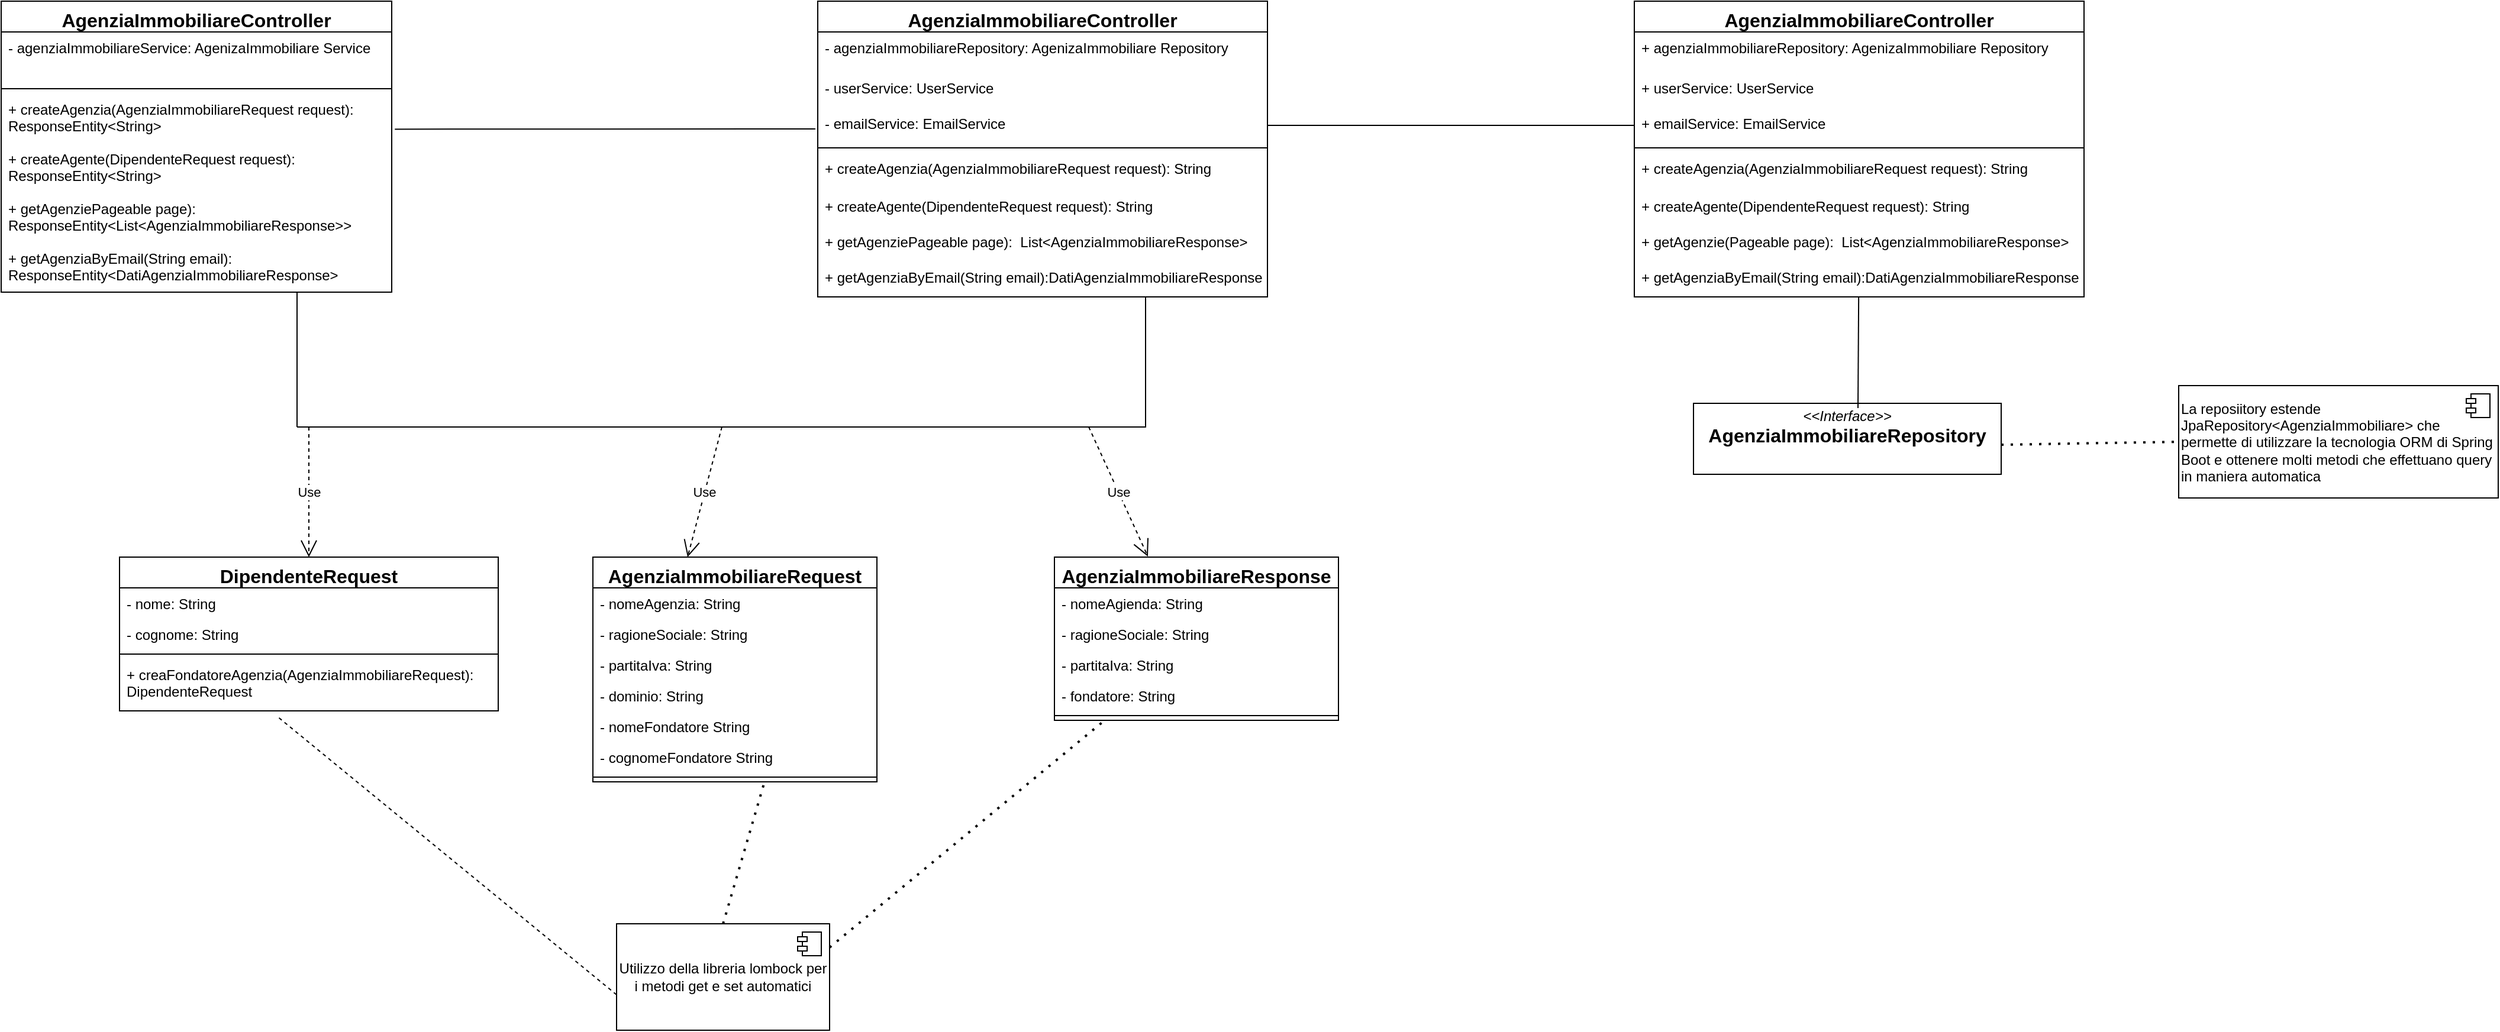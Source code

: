 <mxfile version="28.2.7">
  <diagram name="Pagina-1" id="tTw42gOQldJEg__Jd3hX">
    <mxGraphModel dx="1737" dy="937" grid="1" gridSize="10" guides="1" tooltips="1" connect="1" arrows="1" fold="1" page="1" pageScale="1" pageWidth="827" pageHeight="1169" math="0" shadow="0">
      <root>
        <mxCell id="0" />
        <mxCell id="1" parent="0" />
        <mxCell id="tCoDxL_50UIauHXd4hjh-1" value="&lt;font style=&quot;font-size: 16px;&quot;&gt;AgenziaImmobiliareController&lt;/font&gt;" style="swimlane;fontStyle=1;align=center;verticalAlign=top;childLayout=stackLayout;horizontal=1;startSize=26;horizontalStack=0;resizeParent=1;resizeParentMax=0;resizeLast=0;collapsible=1;marginBottom=0;whiteSpace=wrap;html=1;" parent="1" vertex="1">
          <mxGeometry x="30" y="160" width="330" height="246" as="geometry" />
        </mxCell>
        <mxCell id="tCoDxL_50UIauHXd4hjh-2" value="&lt;font&gt;- agenziaImmobiliareService: AgenizaImmobiliare Service&lt;/font&gt;" style="text;strokeColor=none;fillColor=none;align=left;verticalAlign=top;spacingLeft=4;spacingRight=4;overflow=hidden;rotatable=0;points=[[0,0.5],[1,0.5]];portConstraint=eastwest;whiteSpace=wrap;html=1;" parent="tCoDxL_50UIauHXd4hjh-1" vertex="1">
          <mxGeometry y="26" width="330" height="44" as="geometry" />
        </mxCell>
        <mxCell id="tCoDxL_50UIauHXd4hjh-3" value="" style="line;strokeWidth=1;fillColor=none;align=left;verticalAlign=middle;spacingTop=-1;spacingLeft=3;spacingRight=3;rotatable=0;labelPosition=right;points=[];portConstraint=eastwest;strokeColor=inherit;" parent="tCoDxL_50UIauHXd4hjh-1" vertex="1">
          <mxGeometry y="70" width="330" height="8" as="geometry" />
        </mxCell>
        <mxCell id="tCoDxL_50UIauHXd4hjh-4" value="+ createAgenzia(AgenziaImmobiliareRequest request): ResponseEntity&amp;lt;String&amp;gt;" style="text;strokeColor=none;fillColor=none;align=left;verticalAlign=top;spacingLeft=4;spacingRight=4;overflow=hidden;rotatable=0;points=[[0,0.5],[1,0.5]];portConstraint=eastwest;whiteSpace=wrap;html=1;" parent="tCoDxL_50UIauHXd4hjh-1" vertex="1">
          <mxGeometry y="78" width="330" height="42" as="geometry" />
        </mxCell>
        <mxCell id="tCoDxL_50UIauHXd4hjh-5" value="+ createAgente(DipendenteRequest request): ResponseEntity&amp;lt;String&amp;gt;" style="text;strokeColor=none;fillColor=none;align=left;verticalAlign=top;spacingLeft=4;spacingRight=4;overflow=hidden;rotatable=0;points=[[0,0.5],[1,0.5]];portConstraint=eastwest;whiteSpace=wrap;html=1;" parent="tCoDxL_50UIauHXd4hjh-1" vertex="1">
          <mxGeometry y="120" width="330" height="42" as="geometry" />
        </mxCell>
        <mxCell id="tCoDxL_50UIauHXd4hjh-6" value="+ getAgenziePageable page):&amp;nbsp;&lt;div&gt;ResponseEntity&amp;lt;List&amp;lt;AgenziaImmobiliareResponse&amp;gt;&amp;gt;&lt;/div&gt;" style="text;strokeColor=none;fillColor=none;align=left;verticalAlign=top;spacingLeft=4;spacingRight=4;overflow=hidden;rotatable=0;points=[[0,0.5],[1,0.5]];portConstraint=eastwest;whiteSpace=wrap;html=1;" parent="tCoDxL_50UIauHXd4hjh-1" vertex="1">
          <mxGeometry y="162" width="330" height="42" as="geometry" />
        </mxCell>
        <mxCell id="tCoDxL_50UIauHXd4hjh-7" value="+ getAgenziaByEmail(String email): ResponseEntity&amp;lt;DatiAgenziaImmobiliareResponse&amp;gt;" style="text;strokeColor=none;fillColor=none;align=left;verticalAlign=top;spacingLeft=4;spacingRight=4;overflow=hidden;rotatable=0;points=[[0,0.5],[1,0.5]];portConstraint=eastwest;whiteSpace=wrap;html=1;" parent="tCoDxL_50UIauHXd4hjh-1" vertex="1">
          <mxGeometry y="204" width="330" height="42" as="geometry" />
        </mxCell>
        <mxCell id="tCoDxL_50UIauHXd4hjh-8" value="&lt;font style=&quot;font-size: 16px;&quot;&gt;AgenziaImmobiliareController&lt;/font&gt;" style="swimlane;fontStyle=1;align=center;verticalAlign=top;childLayout=stackLayout;horizontal=1;startSize=26;horizontalStack=0;resizeParent=1;resizeParentMax=0;resizeLast=0;collapsible=1;marginBottom=0;whiteSpace=wrap;html=1;" parent="1" vertex="1">
          <mxGeometry x="720" y="160" width="380" height="250" as="geometry" />
        </mxCell>
        <mxCell id="tCoDxL_50UIauHXd4hjh-9" value="- agenziaImmobiliareRepository: AgenizaImmobiliare Repository" style="text;strokeColor=none;fillColor=none;align=left;verticalAlign=top;spacingLeft=4;spacingRight=4;overflow=hidden;rotatable=0;points=[[0,0.5],[1,0.5]];portConstraint=eastwest;whiteSpace=wrap;html=1;" parent="tCoDxL_50UIauHXd4hjh-8" vertex="1">
          <mxGeometry y="26" width="380" height="34" as="geometry" />
        </mxCell>
        <mxCell id="tCoDxL_50UIauHXd4hjh-15" value="- userService: UserService" style="text;strokeColor=none;fillColor=none;align=left;verticalAlign=top;spacingLeft=4;spacingRight=4;overflow=hidden;rotatable=0;points=[[0,0.5],[1,0.5]];portConstraint=eastwest;whiteSpace=wrap;html=1;" parent="tCoDxL_50UIauHXd4hjh-8" vertex="1">
          <mxGeometry y="60" width="380" height="30" as="geometry" />
        </mxCell>
        <mxCell id="tCoDxL_50UIauHXd4hjh-16" value="- emailService: EmailService" style="text;strokeColor=none;fillColor=none;align=left;verticalAlign=top;spacingLeft=4;spacingRight=4;overflow=hidden;rotatable=0;points=[[0,0.5],[1,0.5]];portConstraint=eastwest;whiteSpace=wrap;html=1;" parent="tCoDxL_50UIauHXd4hjh-8" vertex="1">
          <mxGeometry y="90" width="380" height="30" as="geometry" />
        </mxCell>
        <mxCell id="tCoDxL_50UIauHXd4hjh-10" value="" style="line;strokeWidth=1;fillColor=none;align=left;verticalAlign=middle;spacingTop=-1;spacingLeft=3;spacingRight=3;rotatable=0;labelPosition=right;points=[];portConstraint=eastwest;strokeColor=inherit;" parent="tCoDxL_50UIauHXd4hjh-8" vertex="1">
          <mxGeometry y="120" width="380" height="8" as="geometry" />
        </mxCell>
        <mxCell id="tCoDxL_50UIauHXd4hjh-11" value="+ createAgenzia(AgenziaImmobiliareRequest request): String" style="text;strokeColor=none;fillColor=none;align=left;verticalAlign=top;spacingLeft=4;spacingRight=4;overflow=hidden;rotatable=0;points=[[0,0.5],[1,0.5]];portConstraint=eastwest;whiteSpace=wrap;html=1;" parent="tCoDxL_50UIauHXd4hjh-8" vertex="1">
          <mxGeometry y="128" width="380" height="32" as="geometry" />
        </mxCell>
        <mxCell id="tCoDxL_50UIauHXd4hjh-12" value="+ createAgente(DipendenteRequest request): String" style="text;strokeColor=none;fillColor=none;align=left;verticalAlign=top;spacingLeft=4;spacingRight=4;overflow=hidden;rotatable=0;points=[[0,0.5],[1,0.5]];portConstraint=eastwest;whiteSpace=wrap;html=1;" parent="tCoDxL_50UIauHXd4hjh-8" vertex="1">
          <mxGeometry y="160" width="380" height="30" as="geometry" />
        </mxCell>
        <mxCell id="tCoDxL_50UIauHXd4hjh-13" value="+ getAgenziePageable page):&amp;nbsp;&amp;nbsp;&lt;span style=&quot;background-color: transparent; color: light-dark(rgb(0, 0, 0), rgb(255, 255, 255));&quot;&gt;List&amp;lt;AgenziaImmobiliareResponse&amp;gt;&lt;/span&gt;" style="text;strokeColor=none;fillColor=none;align=left;verticalAlign=top;spacingLeft=4;spacingRight=4;overflow=hidden;rotatable=0;points=[[0,0.5],[1,0.5]];portConstraint=eastwest;whiteSpace=wrap;html=1;" parent="tCoDxL_50UIauHXd4hjh-8" vertex="1">
          <mxGeometry y="190" width="380" height="30" as="geometry" />
        </mxCell>
        <mxCell id="tCoDxL_50UIauHXd4hjh-14" value="+ getAgenziaByEmail(String email):DatiAgenziaImmobiliareResponse" style="text;strokeColor=none;fillColor=none;align=left;verticalAlign=top;spacingLeft=4;spacingRight=4;overflow=hidden;rotatable=0;points=[[0,0.5],[1,0.5]];portConstraint=eastwest;whiteSpace=wrap;html=1;" parent="tCoDxL_50UIauHXd4hjh-8" vertex="1">
          <mxGeometry y="220" width="380" height="30" as="geometry" />
        </mxCell>
        <mxCell id="tCoDxL_50UIauHXd4hjh-17" value="" style="endArrow=none;html=1;edgeStyle=orthogonalEdgeStyle;rounded=0;exitX=1.008;exitY=0.719;exitDx=0;exitDy=0;exitPerimeter=0;" parent="1" source="tCoDxL_50UIauHXd4hjh-4" edge="1">
          <mxGeometry relative="1" as="geometry">
            <mxPoint x="360" y="280" as="sourcePoint" />
            <mxPoint x="718" y="268" as="targetPoint" />
            <Array as="points">
              <mxPoint x="718" y="268" />
            </Array>
          </mxGeometry>
        </mxCell>
        <mxCell id="tCoDxL_50UIauHXd4hjh-20" value="&lt;font style=&quot;font-size: 16px;&quot;&gt;AgenziaImmobiliareController&lt;/font&gt;" style="swimlane;fontStyle=1;align=center;verticalAlign=top;childLayout=stackLayout;horizontal=1;startSize=26;horizontalStack=0;resizeParent=1;resizeParentMax=0;resizeLast=0;collapsible=1;marginBottom=0;whiteSpace=wrap;html=1;" parent="1" vertex="1">
          <mxGeometry x="1410" y="160" width="380" height="250" as="geometry" />
        </mxCell>
        <mxCell id="tCoDxL_50UIauHXd4hjh-21" value="+ agenziaImmobiliareRepository: AgenizaImmobiliare Repository" style="text;strokeColor=none;fillColor=none;align=left;verticalAlign=top;spacingLeft=4;spacingRight=4;overflow=hidden;rotatable=0;points=[[0,0.5],[1,0.5]];portConstraint=eastwest;whiteSpace=wrap;html=1;" parent="tCoDxL_50UIauHXd4hjh-20" vertex="1">
          <mxGeometry y="26" width="380" height="34" as="geometry" />
        </mxCell>
        <mxCell id="tCoDxL_50UIauHXd4hjh-22" value="+ userService: UserService" style="text;strokeColor=none;fillColor=none;align=left;verticalAlign=top;spacingLeft=4;spacingRight=4;overflow=hidden;rotatable=0;points=[[0,0.5],[1,0.5]];portConstraint=eastwest;whiteSpace=wrap;html=1;" parent="tCoDxL_50UIauHXd4hjh-20" vertex="1">
          <mxGeometry y="60" width="380" height="30" as="geometry" />
        </mxCell>
        <mxCell id="tCoDxL_50UIauHXd4hjh-23" value="+ emailService: EmailService" style="text;strokeColor=none;fillColor=none;align=left;verticalAlign=top;spacingLeft=4;spacingRight=4;overflow=hidden;rotatable=0;points=[[0,0.5],[1,0.5]];portConstraint=eastwest;whiteSpace=wrap;html=1;" parent="tCoDxL_50UIauHXd4hjh-20" vertex="1">
          <mxGeometry y="90" width="380" height="30" as="geometry" />
        </mxCell>
        <mxCell id="tCoDxL_50UIauHXd4hjh-24" value="" style="line;strokeWidth=1;fillColor=none;align=left;verticalAlign=middle;spacingTop=-1;spacingLeft=3;spacingRight=3;rotatable=0;labelPosition=right;points=[];portConstraint=eastwest;strokeColor=inherit;" parent="tCoDxL_50UIauHXd4hjh-20" vertex="1">
          <mxGeometry y="120" width="380" height="8" as="geometry" />
        </mxCell>
        <mxCell id="tCoDxL_50UIauHXd4hjh-25" value="+ createAgenzia(AgenziaImmobiliareRequest request): String" style="text;strokeColor=none;fillColor=none;align=left;verticalAlign=top;spacingLeft=4;spacingRight=4;overflow=hidden;rotatable=0;points=[[0,0.5],[1,0.5]];portConstraint=eastwest;whiteSpace=wrap;html=1;" parent="tCoDxL_50UIauHXd4hjh-20" vertex="1">
          <mxGeometry y="128" width="380" height="32" as="geometry" />
        </mxCell>
        <mxCell id="tCoDxL_50UIauHXd4hjh-26" value="+ createAgente(DipendenteRequest request): String" style="text;strokeColor=none;fillColor=none;align=left;verticalAlign=top;spacingLeft=4;spacingRight=4;overflow=hidden;rotatable=0;points=[[0,0.5],[1,0.5]];portConstraint=eastwest;whiteSpace=wrap;html=1;" parent="tCoDxL_50UIauHXd4hjh-20" vertex="1">
          <mxGeometry y="160" width="380" height="30" as="geometry" />
        </mxCell>
        <mxCell id="tCoDxL_50UIauHXd4hjh-27" value="+ getAgenzie(Pageable page):&amp;nbsp;&amp;nbsp;&lt;span style=&quot;background-color: transparent; color: light-dark(rgb(0, 0, 0), rgb(255, 255, 255));&quot;&gt;List&amp;lt;AgenziaImmobiliareResponse&amp;gt;&lt;/span&gt;" style="text;strokeColor=none;fillColor=none;align=left;verticalAlign=top;spacingLeft=4;spacingRight=4;overflow=hidden;rotatable=0;points=[[0,0.5],[1,0.5]];portConstraint=eastwest;whiteSpace=wrap;html=1;" parent="tCoDxL_50UIauHXd4hjh-20" vertex="1">
          <mxGeometry y="190" width="380" height="30" as="geometry" />
        </mxCell>
        <mxCell id="tCoDxL_50UIauHXd4hjh-28" value="+ getAgenziaByEmail(String email):DatiAgenziaImmobiliareResponse" style="text;strokeColor=none;fillColor=none;align=left;verticalAlign=top;spacingLeft=4;spacingRight=4;overflow=hidden;rotatable=0;points=[[0,0.5],[1,0.5]];portConstraint=eastwest;whiteSpace=wrap;html=1;" parent="tCoDxL_50UIauHXd4hjh-20" vertex="1">
          <mxGeometry y="220" width="380" height="30" as="geometry" />
        </mxCell>
        <mxCell id="tCoDxL_50UIauHXd4hjh-33" value="&lt;font style=&quot;font-size: 16px;&quot;&gt;AgenziaImmobiliareResponse&lt;/font&gt;" style="swimlane;fontStyle=1;align=center;verticalAlign=top;childLayout=stackLayout;horizontal=1;startSize=26;horizontalStack=0;resizeParent=1;resizeParentMax=0;resizeLast=0;collapsible=1;marginBottom=0;whiteSpace=wrap;html=1;" parent="1" vertex="1">
          <mxGeometry x="920" y="630" width="240" height="138" as="geometry" />
        </mxCell>
        <mxCell id="tCoDxL_50UIauHXd4hjh-34" value="- nomeAgienda: String" style="text;strokeColor=none;fillColor=none;align=left;verticalAlign=top;spacingLeft=4;spacingRight=4;overflow=hidden;rotatable=0;points=[[0,0.5],[1,0.5]];portConstraint=eastwest;whiteSpace=wrap;html=1;" parent="tCoDxL_50UIauHXd4hjh-33" vertex="1">
          <mxGeometry y="26" width="240" height="26" as="geometry" />
        </mxCell>
        <mxCell id="tCoDxL_50UIauHXd4hjh-55" value="- ragioneSociale: String" style="text;strokeColor=none;fillColor=none;align=left;verticalAlign=top;spacingLeft=4;spacingRight=4;overflow=hidden;rotatable=0;points=[[0,0.5],[1,0.5]];portConstraint=eastwest;whiteSpace=wrap;html=1;" parent="tCoDxL_50UIauHXd4hjh-33" vertex="1">
          <mxGeometry y="52" width="240" height="26" as="geometry" />
        </mxCell>
        <mxCell id="tCoDxL_50UIauHXd4hjh-56" value="- partitaIva: String" style="text;strokeColor=none;fillColor=none;align=left;verticalAlign=top;spacingLeft=4;spacingRight=4;overflow=hidden;rotatable=0;points=[[0,0.5],[1,0.5]];portConstraint=eastwest;whiteSpace=wrap;html=1;" parent="tCoDxL_50UIauHXd4hjh-33" vertex="1">
          <mxGeometry y="78" width="240" height="26" as="geometry" />
        </mxCell>
        <mxCell id="tCoDxL_50UIauHXd4hjh-57" value="- fondatore: String" style="text;strokeColor=none;fillColor=none;align=left;verticalAlign=top;spacingLeft=4;spacingRight=4;overflow=hidden;rotatable=0;points=[[0,0.5],[1,0.5]];portConstraint=eastwest;whiteSpace=wrap;html=1;" parent="tCoDxL_50UIauHXd4hjh-33" vertex="1">
          <mxGeometry y="104" width="240" height="26" as="geometry" />
        </mxCell>
        <mxCell id="tCoDxL_50UIauHXd4hjh-35" value="" style="line;strokeWidth=1;fillColor=none;align=left;verticalAlign=middle;spacingTop=-1;spacingLeft=3;spacingRight=3;rotatable=0;labelPosition=right;points=[];portConstraint=eastwest;strokeColor=inherit;" parent="tCoDxL_50UIauHXd4hjh-33" vertex="1">
          <mxGeometry y="130" width="240" height="8" as="geometry" />
        </mxCell>
        <mxCell id="tCoDxL_50UIauHXd4hjh-37" value="&lt;font style=&quot;font-size: 16px;&quot;&gt;DipendenteRequest&lt;/font&gt;" style="swimlane;fontStyle=1;align=center;verticalAlign=top;childLayout=stackLayout;horizontal=1;startSize=26;horizontalStack=0;resizeParent=1;resizeParentMax=0;resizeLast=0;collapsible=1;marginBottom=0;whiteSpace=wrap;html=1;" parent="1" vertex="1">
          <mxGeometry x="130" y="630" width="320" height="130" as="geometry" />
        </mxCell>
        <mxCell id="tCoDxL_50UIauHXd4hjh-38" value="- nome: String" style="text;strokeColor=none;fillColor=none;align=left;verticalAlign=top;spacingLeft=4;spacingRight=4;overflow=hidden;rotatable=0;points=[[0,0.5],[1,0.5]];portConstraint=eastwest;whiteSpace=wrap;html=1;" parent="tCoDxL_50UIauHXd4hjh-37" vertex="1">
          <mxGeometry y="26" width="320" height="26" as="geometry" />
        </mxCell>
        <mxCell id="tCoDxL_50UIauHXd4hjh-58" value="- cognome: String" style="text;strokeColor=none;fillColor=none;align=left;verticalAlign=top;spacingLeft=4;spacingRight=4;overflow=hidden;rotatable=0;points=[[0,0.5],[1,0.5]];portConstraint=eastwest;whiteSpace=wrap;html=1;" parent="tCoDxL_50UIauHXd4hjh-37" vertex="1">
          <mxGeometry y="52" width="320" height="26" as="geometry" />
        </mxCell>
        <mxCell id="tCoDxL_50UIauHXd4hjh-39" value="" style="line;strokeWidth=1;fillColor=none;align=left;verticalAlign=middle;spacingTop=-1;spacingLeft=3;spacingRight=3;rotatable=0;labelPosition=right;points=[];portConstraint=eastwest;strokeColor=inherit;" parent="tCoDxL_50UIauHXd4hjh-37" vertex="1">
          <mxGeometry y="78" width="320" height="8" as="geometry" />
        </mxCell>
        <mxCell id="tCoDxL_50UIauHXd4hjh-40" value="+ creaFondatoreAgenzia(AgenziaImmobiliareRequest):&lt;div&gt;DipendenteRequest&lt;/div&gt;" style="text;strokeColor=none;fillColor=none;align=left;verticalAlign=top;spacingLeft=4;spacingRight=4;overflow=hidden;rotatable=0;points=[[0,0.5],[1,0.5]];portConstraint=eastwest;whiteSpace=wrap;html=1;" parent="tCoDxL_50UIauHXd4hjh-37" vertex="1">
          <mxGeometry y="86" width="320" height="44" as="geometry" />
        </mxCell>
        <mxCell id="tCoDxL_50UIauHXd4hjh-29" value="&lt;font style=&quot;font-size: 16px;&quot;&gt;AgenziaImmobiliareRequest&lt;/font&gt;" style="swimlane;fontStyle=1;align=center;verticalAlign=top;childLayout=stackLayout;horizontal=1;startSize=26;horizontalStack=0;resizeParent=1;resizeParentMax=0;resizeLast=0;collapsible=1;marginBottom=0;whiteSpace=wrap;html=1;" parent="1" vertex="1">
          <mxGeometry x="530" y="630" width="240" height="190" as="geometry" />
        </mxCell>
        <mxCell id="tCoDxL_50UIauHXd4hjh-30" value="- nomeAgenzia: String" style="text;strokeColor=none;fillColor=none;align=left;verticalAlign=top;spacingLeft=4;spacingRight=4;overflow=hidden;rotatable=0;points=[[0,0.5],[1,0.5]];portConstraint=eastwest;whiteSpace=wrap;html=1;" parent="tCoDxL_50UIauHXd4hjh-29" vertex="1">
          <mxGeometry y="26" width="240" height="26" as="geometry" />
        </mxCell>
        <mxCell id="tCoDxL_50UIauHXd4hjh-50" value="- ragioneSociale: String" style="text;strokeColor=none;fillColor=none;align=left;verticalAlign=top;spacingLeft=4;spacingRight=4;overflow=hidden;rotatable=0;points=[[0,0.5],[1,0.5]];portConstraint=eastwest;whiteSpace=wrap;html=1;" parent="tCoDxL_50UIauHXd4hjh-29" vertex="1">
          <mxGeometry y="52" width="240" height="26" as="geometry" />
        </mxCell>
        <mxCell id="tCoDxL_50UIauHXd4hjh-51" value="- partitaIva: String" style="text;strokeColor=none;fillColor=none;align=left;verticalAlign=top;spacingLeft=4;spacingRight=4;overflow=hidden;rotatable=0;points=[[0,0.5],[1,0.5]];portConstraint=eastwest;whiteSpace=wrap;html=1;" parent="tCoDxL_50UIauHXd4hjh-29" vertex="1">
          <mxGeometry y="78" width="240" height="26" as="geometry" />
        </mxCell>
        <mxCell id="tCoDxL_50UIauHXd4hjh-52" value="- dominio: String" style="text;strokeColor=none;fillColor=none;align=left;verticalAlign=top;spacingLeft=4;spacingRight=4;overflow=hidden;rotatable=0;points=[[0,0.5],[1,0.5]];portConstraint=eastwest;whiteSpace=wrap;html=1;" parent="tCoDxL_50UIauHXd4hjh-29" vertex="1">
          <mxGeometry y="104" width="240" height="26" as="geometry" />
        </mxCell>
        <mxCell id="tCoDxL_50UIauHXd4hjh-53" value="- nomeFondatore String" style="text;strokeColor=none;fillColor=none;align=left;verticalAlign=top;spacingLeft=4;spacingRight=4;overflow=hidden;rotatable=0;points=[[0,0.5],[1,0.5]];portConstraint=eastwest;whiteSpace=wrap;html=1;" parent="tCoDxL_50UIauHXd4hjh-29" vertex="1">
          <mxGeometry y="130" width="240" height="26" as="geometry" />
        </mxCell>
        <mxCell id="tCoDxL_50UIauHXd4hjh-54" value="- cognomeFondatore String" style="text;strokeColor=none;fillColor=none;align=left;verticalAlign=top;spacingLeft=4;spacingRight=4;overflow=hidden;rotatable=0;points=[[0,0.5],[1,0.5]];portConstraint=eastwest;whiteSpace=wrap;html=1;" parent="tCoDxL_50UIauHXd4hjh-29" vertex="1">
          <mxGeometry y="156" width="240" height="26" as="geometry" />
        </mxCell>
        <mxCell id="tCoDxL_50UIauHXd4hjh-31" value="" style="line;strokeWidth=1;fillColor=none;align=left;verticalAlign=middle;spacingTop=-1;spacingLeft=3;spacingRight=3;rotatable=0;labelPosition=right;points=[];portConstraint=eastwest;strokeColor=inherit;" parent="tCoDxL_50UIauHXd4hjh-29" vertex="1">
          <mxGeometry y="182" width="240" height="8" as="geometry" />
        </mxCell>
        <mxCell id="tCoDxL_50UIauHXd4hjh-41" value="" style="endArrow=none;html=1;edgeStyle=orthogonalEdgeStyle;rounded=0;" parent="1" edge="1">
          <mxGeometry relative="1" as="geometry">
            <mxPoint x="280" y="406" as="sourcePoint" />
            <mxPoint x="280" y="520" as="targetPoint" />
          </mxGeometry>
        </mxCell>
        <mxCell id="tCoDxL_50UIauHXd4hjh-44" value="" style="endArrow=none;html=1;edgeStyle=orthogonalEdgeStyle;rounded=0;" parent="1" edge="1">
          <mxGeometry relative="1" as="geometry">
            <mxPoint x="280" y="520" as="sourcePoint" />
            <mxPoint x="997" y="410" as="targetPoint" />
            <Array as="points">
              <mxPoint x="997" y="520" />
            </Array>
          </mxGeometry>
        </mxCell>
        <mxCell id="tCoDxL_50UIauHXd4hjh-47" value="Use" style="endArrow=open;endSize=12;dashed=1;html=1;rounded=0;" parent="1" target="tCoDxL_50UIauHXd4hjh-37" edge="1">
          <mxGeometry width="160" relative="1" as="geometry">
            <mxPoint x="290" y="520" as="sourcePoint" />
            <mxPoint x="450" y="520" as="targetPoint" />
          </mxGeometry>
        </mxCell>
        <mxCell id="tCoDxL_50UIauHXd4hjh-48" value="Use" style="endArrow=open;endSize=12;dashed=1;html=1;rounded=0;" parent="1" edge="1">
          <mxGeometry width="160" relative="1" as="geometry">
            <mxPoint x="639" y="520" as="sourcePoint" />
            <mxPoint x="610" y="630" as="targetPoint" />
          </mxGeometry>
        </mxCell>
        <mxCell id="tCoDxL_50UIauHXd4hjh-49" value="Use" style="endArrow=open;endSize=12;dashed=1;html=1;rounded=0;entryX=0.329;entryY=-0.004;entryDx=0;entryDy=0;entryPerimeter=0;" parent="1" target="tCoDxL_50UIauHXd4hjh-33" edge="1">
          <mxGeometry width="160" relative="1" as="geometry">
            <mxPoint x="949" y="520" as="sourcePoint" />
            <mxPoint x="920" y="630" as="targetPoint" />
          </mxGeometry>
        </mxCell>
        <mxCell id="tCoDxL_50UIauHXd4hjh-61" value="Utilizzo della libreria lombock per i metodi get e set automatici" style="html=1;dropTarget=0;whiteSpace=wrap;" parent="1" vertex="1">
          <mxGeometry x="550" y="940" width="180" height="90" as="geometry" />
        </mxCell>
        <mxCell id="tCoDxL_50UIauHXd4hjh-62" value="" style="shape=module;jettyWidth=8;jettyHeight=4;" parent="tCoDxL_50UIauHXd4hjh-61" vertex="1">
          <mxGeometry x="1" width="20" height="20" relative="1" as="geometry">
            <mxPoint x="-27" y="7" as="offset" />
          </mxGeometry>
        </mxCell>
        <mxCell id="tCoDxL_50UIauHXd4hjh-63" value="" style="endArrow=none;dashed=1;html=1;rounded=0;entryX=0.417;entryY=1.11;entryDx=0;entryDy=0;entryPerimeter=0;" parent="1" edge="1" target="tCoDxL_50UIauHXd4hjh-40">
          <mxGeometry width="50" height="50" relative="1" as="geometry">
            <mxPoint x="550" y="1000" as="sourcePoint" />
            <mxPoint x="660" y="890" as="targetPoint" />
          </mxGeometry>
        </mxCell>
        <mxCell id="tCoDxL_50UIauHXd4hjh-67" value="" style="endArrow=none;html=1;rounded=0;entryX=0;entryY=0.5;entryDx=0;entryDy=0;exitX=1;exitY=0.5;exitDx=0;exitDy=0;" parent="1" source="tCoDxL_50UIauHXd4hjh-16" target="tCoDxL_50UIauHXd4hjh-23" edge="1">
          <mxGeometry width="50" height="50" relative="1" as="geometry">
            <mxPoint x="1110" y="260" as="sourcePoint" />
            <mxPoint x="1160" y="210" as="targetPoint" />
            <Array as="points">
              <mxPoint x="1270" y="265" />
            </Array>
          </mxGeometry>
        </mxCell>
        <mxCell id="sqeDnzNufx3zv6K-3tPw-2" value="&lt;p style=&quot;margin:0px;margin-top:4px;text-align:center;&quot;&gt;&lt;i&gt;&amp;lt;&amp;lt;Interface&amp;gt;&amp;gt;&lt;/i&gt;&lt;br&gt;&lt;b&gt;&lt;font style=&quot;font-size: 16px;&quot;&gt;AgenziaImmobiliareRepository&lt;/font&gt;&lt;/b&gt;&lt;/p&gt;&lt;p style=&quot;margin:0px;margin-left:4px;&quot;&gt;&lt;br&gt;&lt;/p&gt;" style="verticalAlign=top;align=left;overflow=fill;html=1;whiteSpace=wrap;" vertex="1" parent="1">
          <mxGeometry x="1460" y="500" width="260" height="60" as="geometry" />
        </mxCell>
        <mxCell id="sqeDnzNufx3zv6K-3tPw-3" value="" style="endArrow=none;html=1;rounded=0;" edge="1" parent="1">
          <mxGeometry width="50" height="50" relative="1" as="geometry">
            <mxPoint x="1599.58" y="410" as="sourcePoint" />
            <mxPoint x="1599" y="504" as="targetPoint" />
            <Array as="points">
              <mxPoint x="1599.58" y="410" />
            </Array>
          </mxGeometry>
        </mxCell>
        <mxCell id="sqeDnzNufx3zv6K-3tPw-4" value="La reposiitory estende JpaRepository&amp;lt;AgenziaImmobiliare&amp;gt; che permette di utilizzare la tecnologia ORM di Spring Boot e ottenere molti metodi che effettuano query in maniera automatica" style="html=1;dropTarget=0;whiteSpace=wrap;align=left;" vertex="1" parent="1">
          <mxGeometry x="1870" y="485" width="270" height="95" as="geometry" />
        </mxCell>
        <mxCell id="sqeDnzNufx3zv6K-3tPw-5" value="" style="shape=module;jettyWidth=8;jettyHeight=4;" vertex="1" parent="sqeDnzNufx3zv6K-3tPw-4">
          <mxGeometry x="1" width="20" height="20" relative="1" as="geometry">
            <mxPoint x="-27" y="7" as="offset" />
          </mxGeometry>
        </mxCell>
        <mxCell id="sqeDnzNufx3zv6K-3tPw-6" value="" style="endArrow=none;dashed=1;html=1;dashPattern=1 3;strokeWidth=2;rounded=0;entryX=0;entryY=0.5;entryDx=0;entryDy=0;" edge="1" parent="1" target="sqeDnzNufx3zv6K-3tPw-4">
          <mxGeometry width="50" height="50" relative="1" as="geometry">
            <mxPoint x="1720" y="535" as="sourcePoint" />
            <mxPoint x="1770" y="485" as="targetPoint" />
          </mxGeometry>
        </mxCell>
        <mxCell id="sqeDnzNufx3zv6K-3tPw-59" value="" style="endArrow=none;dashed=1;html=1;dashPattern=1 3;strokeWidth=2;rounded=0;exitX=0.5;exitY=0;exitDx=0;exitDy=0;" edge="1" parent="1" source="tCoDxL_50UIauHXd4hjh-61">
          <mxGeometry width="50" height="50" relative="1" as="geometry">
            <mxPoint x="625" y="870" as="sourcePoint" />
            <mxPoint x="675" y="820" as="targetPoint" />
          </mxGeometry>
        </mxCell>
        <mxCell id="sqeDnzNufx3zv6K-3tPw-60" value="" style="endArrow=none;dashed=1;html=1;dashPattern=1 3;strokeWidth=2;rounded=0;" edge="1" parent="1">
          <mxGeometry width="50" height="50" relative="1" as="geometry">
            <mxPoint x="730" y="960" as="sourcePoint" />
            <mxPoint x="960" y="770" as="targetPoint" />
          </mxGeometry>
        </mxCell>
      </root>
    </mxGraphModel>
  </diagram>
</mxfile>
